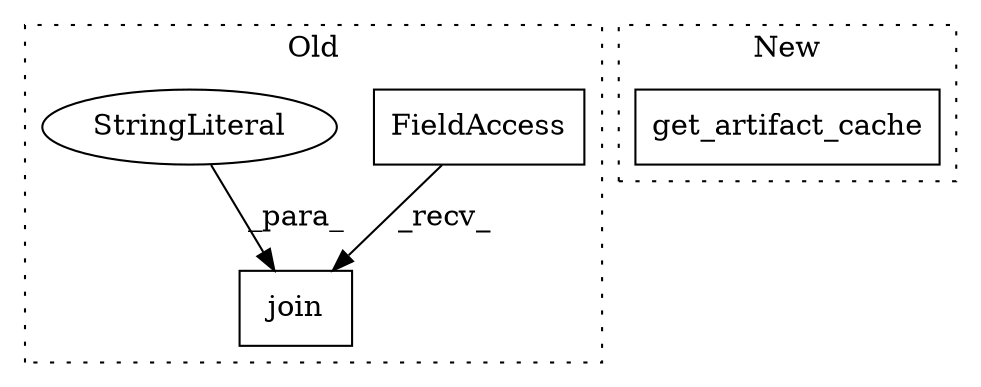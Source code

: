 digraph G {
subgraph cluster0 {
1 [label="join" a="32" s="8989,9018" l="5,1" shape="box"];
3 [label="FieldAccess" a="22" s="8981" l="7" shape="box"];
4 [label="StringLiteral" a="45" s="9009" l="9" shape="ellipse"];
label = "Old";
style="dotted";
}
subgraph cluster1 {
2 [label="get_artifact_cache" a="32" s="8933" l="20" shape="box"];
label = "New";
style="dotted";
}
3 -> 1 [label="_recv_"];
4 -> 1 [label="_para_"];
}